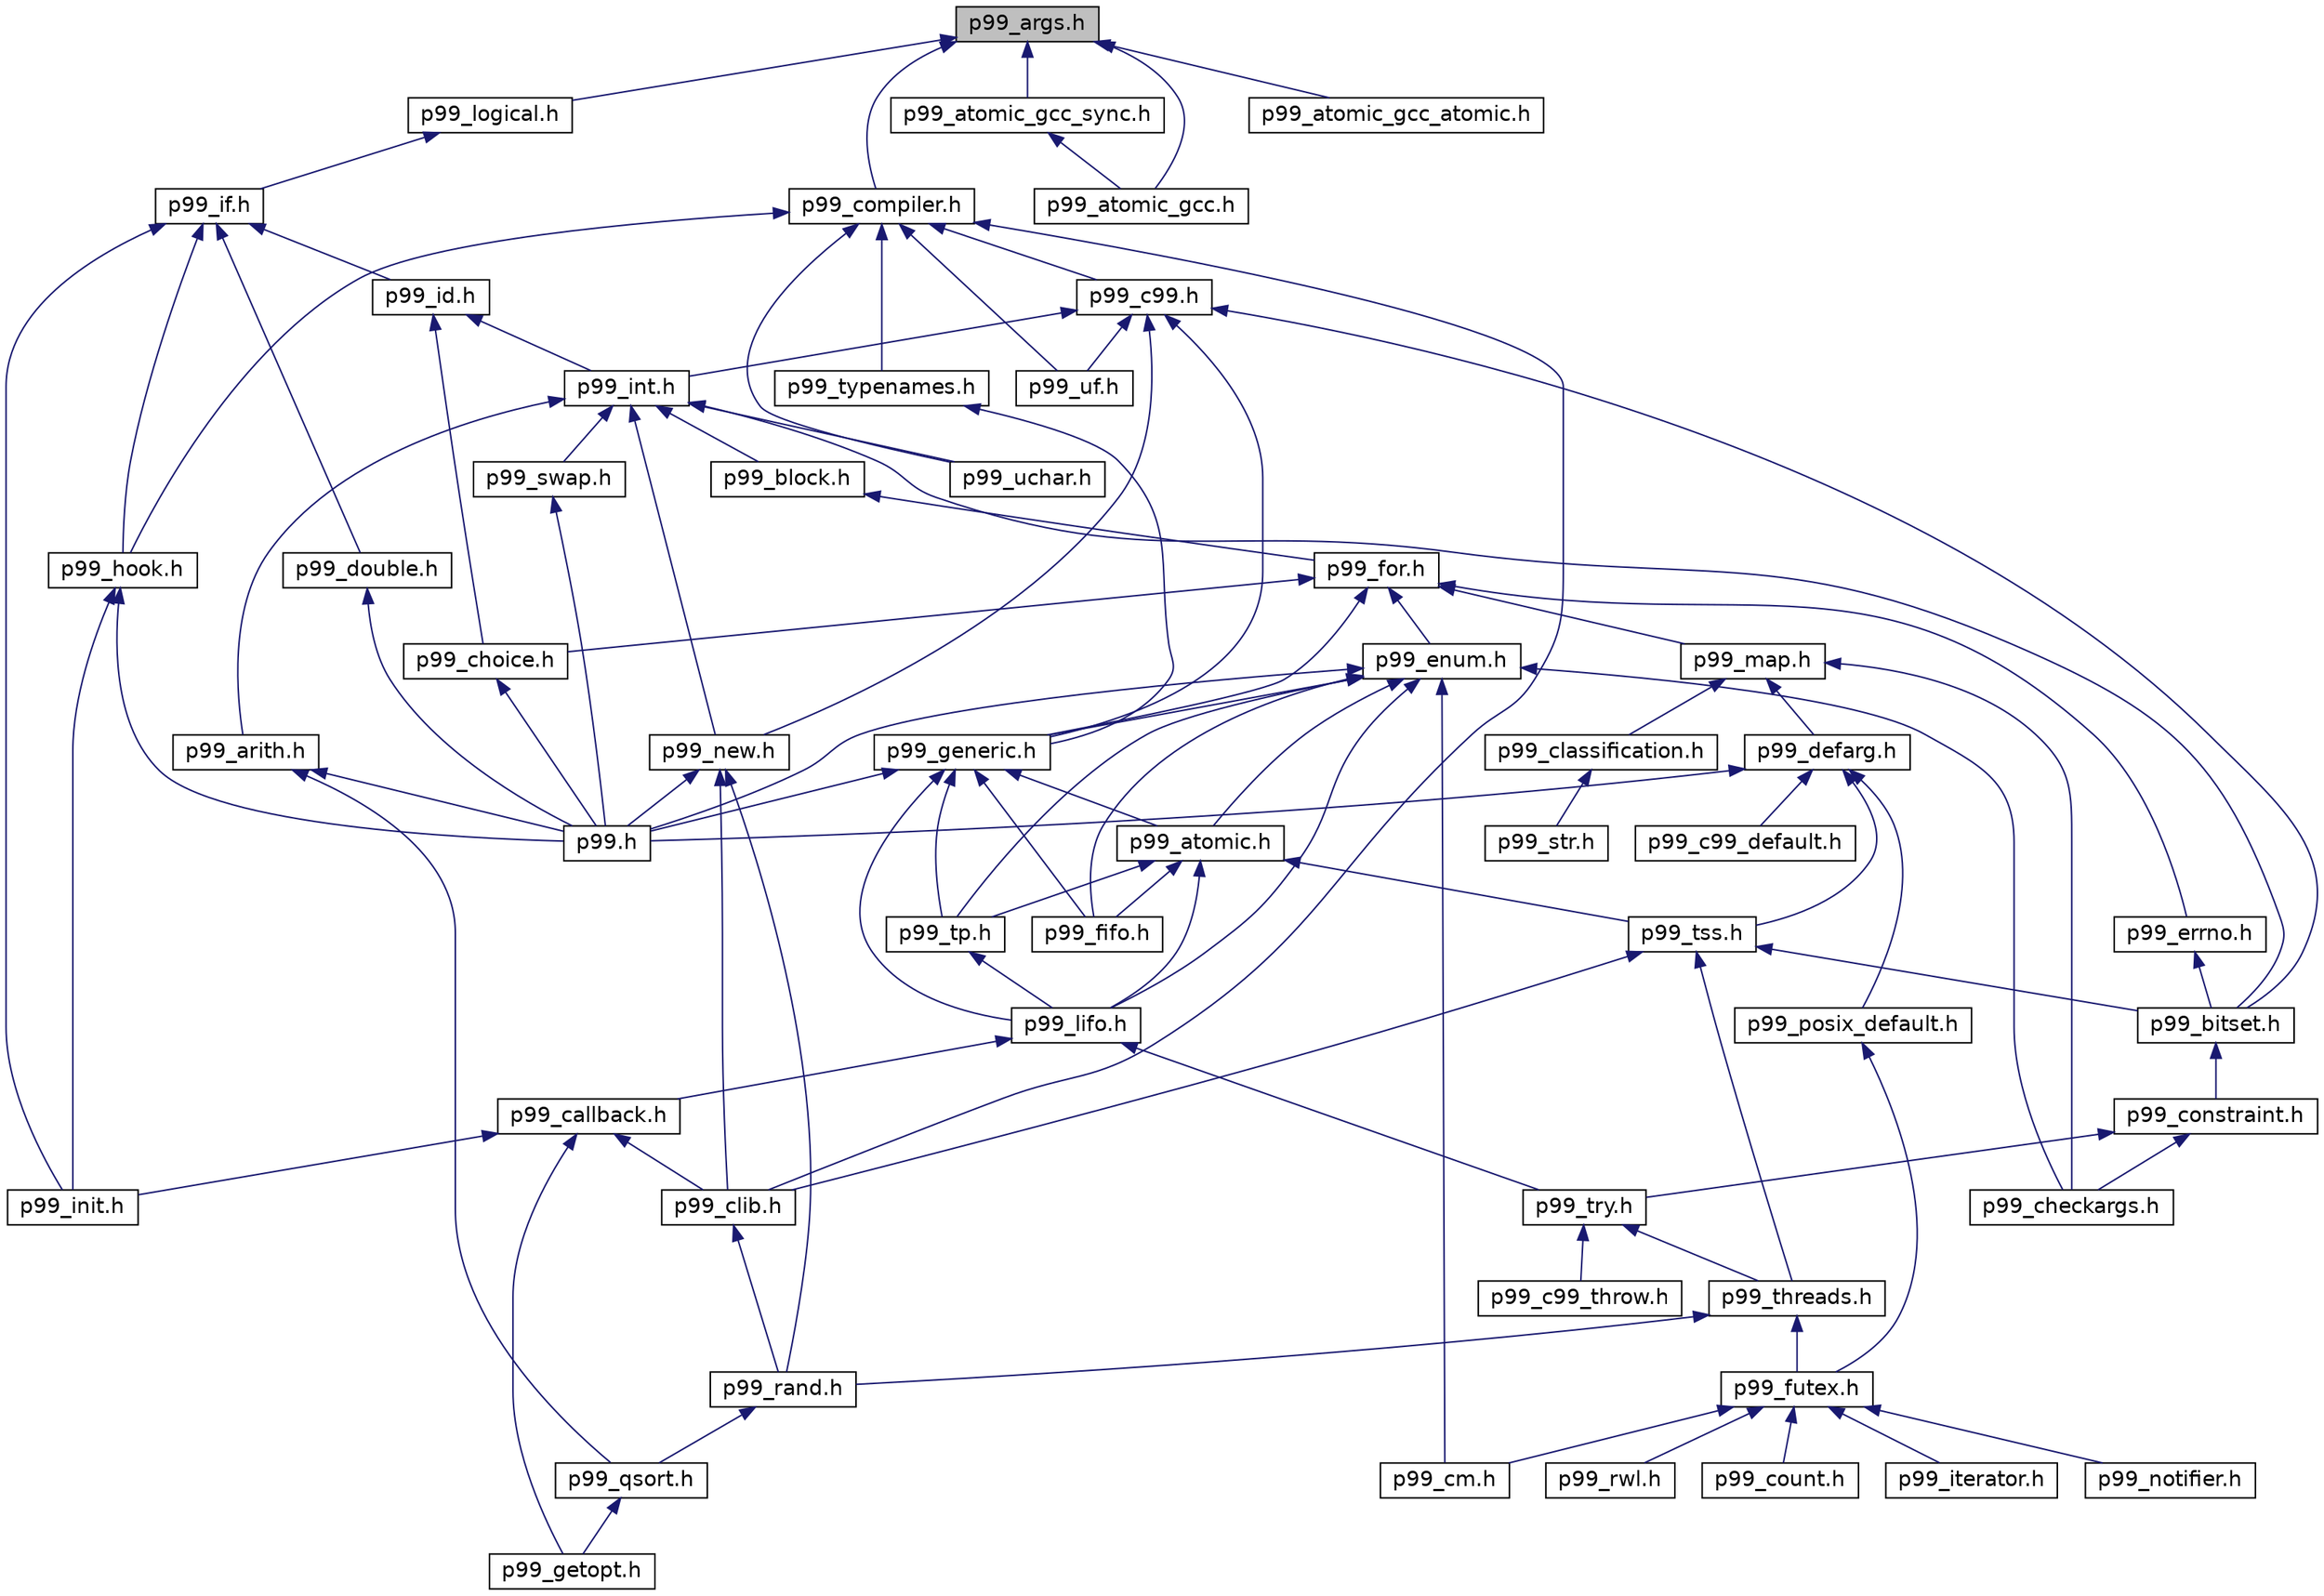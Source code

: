 digraph "p99_args.h"
{
 // LATEX_PDF_SIZE
  edge [fontname="Helvetica",fontsize="14",labelfontname="Helvetica",labelfontsize="14"];
  node [fontname="Helvetica",fontsize="14",shape=record];
  Node1 [label="p99_args.h",height=0.2,width=0.4,color="black", fillcolor="grey75", style="filled", fontcolor="black",tooltip="Providing macros that handle variadic macro argument lists."];
  Node1 -> Node2 [dir="back",color="midnightblue",fontsize="14",style="solid",fontname="Helvetica"];
  Node2 [label="p99_logical.h",height=0.2,width=0.4,color="black", fillcolor="white", style="filled",URL="$p99__logical_8h.html",tooltip="macros to handle Boolean conditions at compile time."];
  Node2 -> Node3 [dir="back",color="midnightblue",fontsize="14",style="solid",fontname="Helvetica"];
  Node3 [label="p99_if.h",height=0.2,width=0.4,color="black", fillcolor="white", style="filled",URL="$p99__if_8h.html",tooltip="preprocessor conditionals to use inside macros"];
  Node3 -> Node4 [dir="back",color="midnightblue",fontsize="14",style="solid",fontname="Helvetica"];
  Node4 [label="p99_id.h",height=0.2,width=0.4,color="black", fillcolor="white", style="filled",URL="$p99__id_8h.html",tooltip="Implement a simple FILEID that changes each time this file is included somewhere."];
  Node4 -> Node5 [dir="back",color="midnightblue",fontsize="14",style="solid",fontname="Helvetica"];
  Node5 [label="p99_choice.h",height=0.2,width=0.4,color="black", fillcolor="white", style="filled",URL="$p99__choice_8h.html",tooltip="Choice macros that implement ‘static inline’ table lookup."];
  Node5 -> Node6 [dir="back",color="midnightblue",fontsize="14",style="solid",fontname="Helvetica"];
  Node6 [label="p99.h",height=0.2,width=0.4,color="black", fillcolor="white", style="filled",URL="$p99_8h.html",tooltip="Use this to include all of P99."];
  Node4 -> Node7 [dir="back",color="midnightblue",fontsize="14",style="solid",fontname="Helvetica"];
  Node7 [label="p99_int.h",height=0.2,width=0.4,color="black", fillcolor="white", style="filled",URL="$p99__int_8h.html",tooltip="Macros handling integer types and initialization."];
  Node7 -> Node8 [dir="back",color="midnightblue",fontsize="14",style="solid",fontname="Helvetica"];
  Node8 [label="p99_block.h",height=0.2,width=0.4,color="black", fillcolor="white", style="filled",URL="$p99__block_8h.html",tooltip="Macros that implement controlling blocks."];
  Node8 -> Node9 [dir="back",color="midnightblue",fontsize="14",style="solid",fontname="Helvetica"];
  Node9 [label="p99_for.h",height=0.2,width=0.4,color="black", fillcolor="white", style="filled",URL="$p99__for_8h.html",tooltip="A preprocessor for loop implementation and some derived list handling macros."];
  Node9 -> Node5 [dir="back",color="midnightblue",fontsize="14",style="solid",fontname="Helvetica"];
  Node9 -> Node10 [dir="back",color="midnightblue",fontsize="14",style="solid",fontname="Helvetica"];
  Node10 [label="p99_map.h",height=0.2,width=0.4,color="black", fillcolor="white", style="filled",URL="$p99__map_8h.html",tooltip="macros to produce lists of statements or declarations."];
  Node10 -> Node11 [dir="back",color="midnightblue",fontsize="14",style="solid",fontname="Helvetica"];
  Node11 [label="p99_defarg.h",height=0.2,width=0.4,color="black", fillcolor="white", style="filled",URL="$p99__defarg_8h.html",tooltip="Macros for default arguments to functions."];
  Node11 -> Node6 [dir="back",color="midnightblue",fontsize="14",style="solid",fontname="Helvetica"];
  Node11 -> Node12 [dir="back",color="midnightblue",fontsize="14",style="solid",fontname="Helvetica"];
  Node12 [label="p99_tss.h",height=0.2,width=0.4,color="black", fillcolor="white", style="filled",URL="$p99__tss_8h.html",tooltip=" "];
  Node12 -> Node13 [dir="back",color="midnightblue",fontsize="14",style="solid",fontname="Helvetica"];
  Node13 [label="p99_bitset.h",height=0.2,width=0.4,color="black", fillcolor="white", style="filled",URL="$p99__bitset_8h.html",tooltip=" "];
  Node13 -> Node14 [dir="back",color="midnightblue",fontsize="14",style="solid",fontname="Helvetica"];
  Node14 [label="p99_constraint.h",height=0.2,width=0.4,color="black", fillcolor="white", style="filled",URL="$p99__constraint_8h.html",tooltip=" "];
  Node14 -> Node15 [dir="back",color="midnightblue",fontsize="14",style="solid",fontname="Helvetica"];
  Node15 [label="p99_try.h",height=0.2,width=0.4,color="black", fillcolor="white", style="filled",URL="$p99__try_8h.html",tooltip=" "];
  Node15 -> Node16 [dir="back",color="midnightblue",fontsize="14",style="solid",fontname="Helvetica"];
  Node16 [label="p99_c99_throw.h",height=0.2,width=0.4,color="black", fillcolor="white", style="filled",URL="$p99__c99__throw_8h.html",tooltip=" "];
  Node15 -> Node17 [dir="back",color="midnightblue",fontsize="14",style="solid",fontname="Helvetica"];
  Node17 [label="p99_threads.h",height=0.2,width=0.4,color="black", fillcolor="white", style="filled",URL="$p99__threads_8h.html",tooltip=" "];
  Node17 -> Node18 [dir="back",color="midnightblue",fontsize="14",style="solid",fontname="Helvetica"];
  Node18 [label="p99_futex.h",height=0.2,width=0.4,color="black", fillcolor="white", style="filled",URL="$p99__futex_8h.html",tooltip=" "];
  Node18 -> Node19 [dir="back",color="midnightblue",fontsize="14",style="solid",fontname="Helvetica"];
  Node19 [label="p99_cm.h",height=0.2,width=0.4,color="black", fillcolor="white", style="filled",URL="$p99__cm_8h.html",tooltip=" "];
  Node18 -> Node20 [dir="back",color="midnightblue",fontsize="14",style="solid",fontname="Helvetica"];
  Node20 [label="p99_count.h",height=0.2,width=0.4,color="black", fillcolor="white", style="filled",URL="$p99__count_8h.html",tooltip=" "];
  Node18 -> Node21 [dir="back",color="midnightblue",fontsize="14",style="solid",fontname="Helvetica"];
  Node21 [label="p99_iterator.h",height=0.2,width=0.4,color="black", fillcolor="white", style="filled",URL="$p99__iterator_8h.html",tooltip=" "];
  Node18 -> Node22 [dir="back",color="midnightblue",fontsize="14",style="solid",fontname="Helvetica"];
  Node22 [label="p99_notifier.h",height=0.2,width=0.4,color="black", fillcolor="white", style="filled",URL="$p99__notifier_8h.html",tooltip=" "];
  Node18 -> Node23 [dir="back",color="midnightblue",fontsize="14",style="solid",fontname="Helvetica"];
  Node23 [label="p99_rwl.h",height=0.2,width=0.4,color="black", fillcolor="white", style="filled",URL="$p99__rwl_8h.html",tooltip=" "];
  Node17 -> Node24 [dir="back",color="midnightblue",fontsize="14",style="solid",fontname="Helvetica"];
  Node24 [label="p99_rand.h",height=0.2,width=0.4,color="black", fillcolor="white", style="filled",URL="$p99__rand_8h.html",tooltip="An implementation of George Marsaglia's xorshift PRG with a period of about 2^160."];
  Node24 -> Node25 [dir="back",color="midnightblue",fontsize="14",style="solid",fontname="Helvetica"];
  Node25 [label="p99_qsort.h",height=0.2,width=0.4,color="black", fillcolor="white", style="filled",URL="$p99__qsort_8h.html",tooltip="An implementation of a sorting routine."];
  Node25 -> Node26 [dir="back",color="midnightblue",fontsize="14",style="solid",fontname="Helvetica"];
  Node26 [label="p99_getopt.h",height=0.2,width=0.4,color="black", fillcolor="white", style="filled",URL="$p99__getopt_8h.html",tooltip="Providing macros that handle variadic macro argument lists."];
  Node14 -> Node27 [dir="back",color="midnightblue",fontsize="14",style="solid",fontname="Helvetica"];
  Node27 [label="p99_checkargs.h",height=0.2,width=0.4,color="black", fillcolor="white", style="filled",URL="$p99__checkargs_8h.html",tooltip="Macros to check arguments to functions, in particular of variably modified types."];
  Node12 -> Node28 [dir="back",color="midnightblue",fontsize="14",style="solid",fontname="Helvetica"];
  Node28 [label="p99_clib.h",height=0.2,width=0.4,color="black", fillcolor="white", style="filled",URL="$p99__clib_8h.html",tooltip=" "];
  Node28 -> Node24 [dir="back",color="midnightblue",fontsize="14",style="solid",fontname="Helvetica"];
  Node12 -> Node17 [dir="back",color="midnightblue",fontsize="14",style="solid",fontname="Helvetica"];
  Node11 -> Node29 [dir="back",color="midnightblue",fontsize="14",style="solid",fontname="Helvetica"];
  Node29 [label="p99_c99_default.h",height=0.2,width=0.4,color="black", fillcolor="white", style="filled",URL="$p99__c99__default_8h.html",tooltip=" "];
  Node11 -> Node30 [dir="back",color="midnightblue",fontsize="14",style="solid",fontname="Helvetica"];
  Node30 [label="p99_posix_default.h",height=0.2,width=0.4,color="black", fillcolor="white", style="filled",URL="$p99__posix__default_8h.html",tooltip=" "];
  Node30 -> Node18 [dir="back",color="midnightblue",fontsize="14",style="solid",fontname="Helvetica"];
  Node10 -> Node27 [dir="back",color="midnightblue",fontsize="14",style="solid",fontname="Helvetica"];
  Node10 -> Node31 [dir="back",color="midnightblue",fontsize="14",style="solid",fontname="Helvetica"];
  Node31 [label="p99_classification.h",height=0.2,width=0.4,color="black", fillcolor="white", style="filled",URL="$p99__classification_8h.html",tooltip="classification of different types of token sequences"];
  Node31 -> Node32 [dir="back",color="midnightblue",fontsize="14",style="solid",fontname="Helvetica"];
  Node32 [label="p99_str.h",height=0.2,width=0.4,color="black", fillcolor="white", style="filled",URL="$p99__str_8h.html",tooltip="Provide a family of functions str2XX that provide a safer end-check with a position in the string ins..."];
  Node9 -> Node33 [dir="back",color="midnightblue",fontsize="14",style="solid",fontname="Helvetica"];
  Node33 [label="p99_enum.h",height=0.2,width=0.4,color="black", fillcolor="white", style="filled",URL="$p99__enum_8h.html",tooltip=" "];
  Node33 -> Node6 [dir="back",color="midnightblue",fontsize="14",style="solid",fontname="Helvetica"];
  Node33 -> Node34 [dir="back",color="midnightblue",fontsize="14",style="solid",fontname="Helvetica"];
  Node34 [label="p99_generic.h",height=0.2,width=0.4,color="black", fillcolor="white", style="filled",URL="$p99__generic_8h.html",tooltip=" "];
  Node34 -> Node6 [dir="back",color="midnightblue",fontsize="14",style="solid",fontname="Helvetica"];
  Node34 -> Node35 [dir="back",color="midnightblue",fontsize="14",style="solid",fontname="Helvetica"];
  Node35 [label="p99_atomic.h",height=0.2,width=0.4,color="black", fillcolor="white", style="filled",URL="$p99__atomic_8h.html",tooltip=" "];
  Node35 -> Node12 [dir="back",color="midnightblue",fontsize="14",style="solid",fontname="Helvetica"];
  Node35 -> Node36 [dir="back",color="midnightblue",fontsize="14",style="solid",fontname="Helvetica"];
  Node36 [label="p99_lifo.h",height=0.2,width=0.4,color="black", fillcolor="white", style="filled",URL="$p99__lifo_8h.html",tooltip=" "];
  Node36 -> Node15 [dir="back",color="midnightblue",fontsize="14",style="solid",fontname="Helvetica"];
  Node36 -> Node37 [dir="back",color="midnightblue",fontsize="14",style="solid",fontname="Helvetica"];
  Node37 [label="p99_callback.h",height=0.2,width=0.4,color="black", fillcolor="white", style="filled",URL="$p99__callback_8h.html",tooltip=" "];
  Node37 -> Node28 [dir="back",color="midnightblue",fontsize="14",style="solid",fontname="Helvetica"];
  Node37 -> Node26 [dir="back",color="midnightblue",fontsize="14",style="solid",fontname="Helvetica"];
  Node37 -> Node38 [dir="back",color="midnightblue",fontsize="14",style="solid",fontname="Helvetica"];
  Node38 [label="p99_init.h",height=0.2,width=0.4,color="black", fillcolor="white", style="filled",URL="$p99__init_8h.html",tooltip="Implement initialization functions that are executed early."];
  Node35 -> Node39 [dir="back",color="midnightblue",fontsize="14",style="solid",fontname="Helvetica"];
  Node39 [label="p99_tp.h",height=0.2,width=0.4,color="black", fillcolor="white", style="filled",URL="$p99__tp_8h.html",tooltip=" "];
  Node39 -> Node36 [dir="back",color="midnightblue",fontsize="14",style="solid",fontname="Helvetica"];
  Node35 -> Node40 [dir="back",color="midnightblue",fontsize="14",style="solid",fontname="Helvetica"];
  Node40 [label="p99_fifo.h",height=0.2,width=0.4,color="black", fillcolor="white", style="filled",URL="$p99__fifo_8h.html",tooltip=" "];
  Node34 -> Node36 [dir="back",color="midnightblue",fontsize="14",style="solid",fontname="Helvetica"];
  Node34 -> Node39 [dir="back",color="midnightblue",fontsize="14",style="solid",fontname="Helvetica"];
  Node34 -> Node40 [dir="back",color="midnightblue",fontsize="14",style="solid",fontname="Helvetica"];
  Node33 -> Node35 [dir="back",color="midnightblue",fontsize="14",style="solid",fontname="Helvetica"];
  Node33 -> Node36 [dir="back",color="midnightblue",fontsize="14",style="solid",fontname="Helvetica"];
  Node33 -> Node39 [dir="back",color="midnightblue",fontsize="14",style="solid",fontname="Helvetica"];
  Node33 -> Node27 [dir="back",color="midnightblue",fontsize="14",style="solid",fontname="Helvetica"];
  Node33 -> Node19 [dir="back",color="midnightblue",fontsize="14",style="solid",fontname="Helvetica"];
  Node33 -> Node40 [dir="back",color="midnightblue",fontsize="14",style="solid",fontname="Helvetica"];
  Node9 -> Node34 [dir="back",color="midnightblue",fontsize="14",style="solid",fontname="Helvetica"];
  Node9 -> Node41 [dir="back",color="midnightblue",fontsize="14",style="solid",fontname="Helvetica"];
  Node41 [label="p99_errno.h",height=0.2,width=0.4,color="black", fillcolor="white", style="filled",URL="$p99__errno_8h.html",tooltip=" "];
  Node41 -> Node13 [dir="back",color="midnightblue",fontsize="14",style="solid",fontname="Helvetica"];
  Node7 -> Node42 [dir="back",color="midnightblue",fontsize="14",style="solid",fontname="Helvetica"];
  Node42 [label="p99_new.h",height=0.2,width=0.4,color="black", fillcolor="white", style="filled",URL="$p99__new_8h.html",tooltip="Macros for initialization and allocation."];
  Node42 -> Node6 [dir="back",color="midnightblue",fontsize="14",style="solid",fontname="Helvetica"];
  Node42 -> Node28 [dir="back",color="midnightblue",fontsize="14",style="solid",fontname="Helvetica"];
  Node42 -> Node24 [dir="back",color="midnightblue",fontsize="14",style="solid",fontname="Helvetica"];
  Node7 -> Node43 [dir="back",color="midnightblue",fontsize="14",style="solid",fontname="Helvetica"];
  Node43 [label="p99_swap.h",height=0.2,width=0.4,color="black", fillcolor="white", style="filled",URL="$p99__swap_8h.html",tooltip=" "];
  Node43 -> Node6 [dir="back",color="midnightblue",fontsize="14",style="solid",fontname="Helvetica"];
  Node7 -> Node44 [dir="back",color="midnightblue",fontsize="14",style="solid",fontname="Helvetica"];
  Node44 [label="p99_arith.h",height=0.2,width=0.4,color="black", fillcolor="white", style="filled",URL="$p99__arith_8h.html",tooltip="Branchless arithmetic and bit twiddling snippets."];
  Node44 -> Node6 [dir="back",color="midnightblue",fontsize="14",style="solid",fontname="Helvetica"];
  Node44 -> Node25 [dir="back",color="midnightblue",fontsize="14",style="solid",fontname="Helvetica"];
  Node7 -> Node13 [dir="back",color="midnightblue",fontsize="14",style="solid",fontname="Helvetica"];
  Node7 -> Node45 [dir="back",color="midnightblue",fontsize="14",style="solid",fontname="Helvetica"];
  Node45 [label="p99_uchar.h",height=0.2,width=0.4,color="black", fillcolor="white", style="filled",URL="$p99__uchar_8h.html",tooltip="Emulate the unicode support of uchar.h if that is not provided."];
  Node3 -> Node46 [dir="back",color="midnightblue",fontsize="14",style="solid",fontname="Helvetica"];
  Node46 [label="p99_double.h",height=0.2,width=0.4,color="black", fillcolor="white", style="filled",URL="$p99__double_8h.html",tooltip="Build decimal or hexadecimal double constants with macros."];
  Node46 -> Node6 [dir="back",color="midnightblue",fontsize="14",style="solid",fontname="Helvetica"];
  Node3 -> Node47 [dir="back",color="midnightblue",fontsize="14",style="solid",fontname="Helvetica"];
  Node47 [label="p99_hook.h",height=0.2,width=0.4,color="black", fillcolor="white", style="filled",URL="$p99__hook_8h.html",tooltip="Compiler specific hook functions to execute at load/unload time."];
  Node47 -> Node6 [dir="back",color="midnightblue",fontsize="14",style="solid",fontname="Helvetica"];
  Node47 -> Node38 [dir="back",color="midnightblue",fontsize="14",style="solid",fontname="Helvetica"];
  Node3 -> Node38 [dir="back",color="midnightblue",fontsize="14",style="solid",fontname="Helvetica"];
  Node1 -> Node48 [dir="back",color="midnightblue",fontsize="14",style="solid",fontname="Helvetica"];
  Node48 [label="p99_compiler.h",height=0.2,width=0.4,color="black", fillcolor="white", style="filled",URL="$p99__compiler_8h.html",tooltip="Group compiler dependencies together in one file."];
  Node48 -> Node49 [dir="back",color="midnightblue",fontsize="14",style="solid",fontname="Helvetica"];
  Node49 [label="p99_c99.h",height=0.2,width=0.4,color="black", fillcolor="white", style="filled",URL="$p99__c99_8h.html",tooltip="C99 specific include files that are required by the standard."];
  Node49 -> Node7 [dir="back",color="midnightblue",fontsize="14",style="solid",fontname="Helvetica"];
  Node49 -> Node42 [dir="back",color="midnightblue",fontsize="14",style="solid",fontname="Helvetica"];
  Node49 -> Node34 [dir="back",color="midnightblue",fontsize="14",style="solid",fontname="Helvetica"];
  Node49 -> Node13 [dir="back",color="midnightblue",fontsize="14",style="solid",fontname="Helvetica"];
  Node49 -> Node50 [dir="back",color="midnightblue",fontsize="14",style="solid",fontname="Helvetica"];
  Node50 [label="p99_uf.h",height=0.2,width=0.4,color="black", fillcolor="white", style="filled",URL="$p99__uf_8h.html",tooltip=" "];
  Node48 -> Node51 [dir="back",color="midnightblue",fontsize="14",style="solid",fontname="Helvetica"];
  Node51 [label="p99_typenames.h",height=0.2,width=0.4,color="black", fillcolor="white", style="filled",URL="$p99__typenames_8h.html",tooltip="Declare types derived from the standard types."];
  Node51 -> Node34 [dir="back",color="midnightblue",fontsize="14",style="solid",fontname="Helvetica"];
  Node48 -> Node47 [dir="back",color="midnightblue",fontsize="14",style="solid",fontname="Helvetica"];
  Node48 -> Node28 [dir="back",color="midnightblue",fontsize="14",style="solid",fontname="Helvetica"];
  Node48 -> Node45 [dir="back",color="midnightblue",fontsize="14",style="solid",fontname="Helvetica"];
  Node48 -> Node50 [dir="back",color="midnightblue",fontsize="14",style="solid",fontname="Helvetica"];
  Node1 -> Node52 [dir="back",color="midnightblue",fontsize="14",style="solid",fontname="Helvetica"];
  Node52 [label="p99_atomic_gcc.h",height=0.2,width=0.4,color="black", fillcolor="white", style="filled",URL="$p99__atomic__gcc_8h.html",tooltip="Implement some of the atomic operations as fallback to gcc' builtins."];
  Node1 -> Node53 [dir="back",color="midnightblue",fontsize="14",style="solid",fontname="Helvetica"];
  Node53 [label="p99_atomic_gcc_sync.h",height=0.2,width=0.4,color="black", fillcolor="white", style="filled",URL="$p99__atomic__gcc__sync_8h.html",tooltip="Implement some of the atomic operations as fallback to gcc' __sync builtins."];
  Node53 -> Node52 [dir="back",color="midnightblue",fontsize="14",style="solid",fontname="Helvetica"];
  Node1 -> Node54 [dir="back",color="midnightblue",fontsize="14",style="solid",fontname="Helvetica"];
  Node54 [label="p99_atomic_gcc_atomic.h",height=0.2,width=0.4,color="black", fillcolor="white", style="filled",URL="$p99__atomic__gcc__atomic_8h.html",tooltip="Implement some of the atomic operations as fallback to gcc' __atomic builtins."];
}
